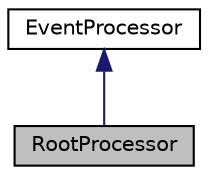 digraph "RootProcessor"
{
  edge [fontname="Helvetica",fontsize="10",labelfontname="Helvetica",labelfontsize="10"];
  node [fontname="Helvetica",fontsize="10",shape=record];
  Node1 [label="RootProcessor",height=0.2,width=0.4,color="black", fillcolor="grey75", style="filled", fontcolor="black"];
  Node2 -> Node1 [dir="back",color="midnightblue",fontsize="10",style="solid",fontname="Helvetica"];
  Node2 [label="EventProcessor",height=0.2,width=0.4,color="black", fillcolor="white", style="filled",URL="$d6/d65/class_event_processor.html",tooltip="Class to handle event processing. "];
}
